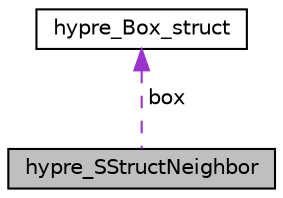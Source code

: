 digraph "hypre_SStructNeighbor"
{
 // LATEX_PDF_SIZE
  edge [fontname="Helvetica",fontsize="10",labelfontname="Helvetica",labelfontsize="10"];
  node [fontname="Helvetica",fontsize="10",shape=record];
  Node1 [label="hypre_SStructNeighbor",height=0.2,width=0.4,color="black", fillcolor="grey75", style="filled", fontcolor="black",tooltip=" "];
  Node2 -> Node1 [dir="back",color="darkorchid3",fontsize="10",style="dashed",label=" box" ,fontname="Helvetica"];
  Node2 [label="hypre_Box_struct",height=0.2,width=0.4,color="black", fillcolor="white", style="filled",URL="$structhypre___box__struct.html",tooltip=" "];
}
